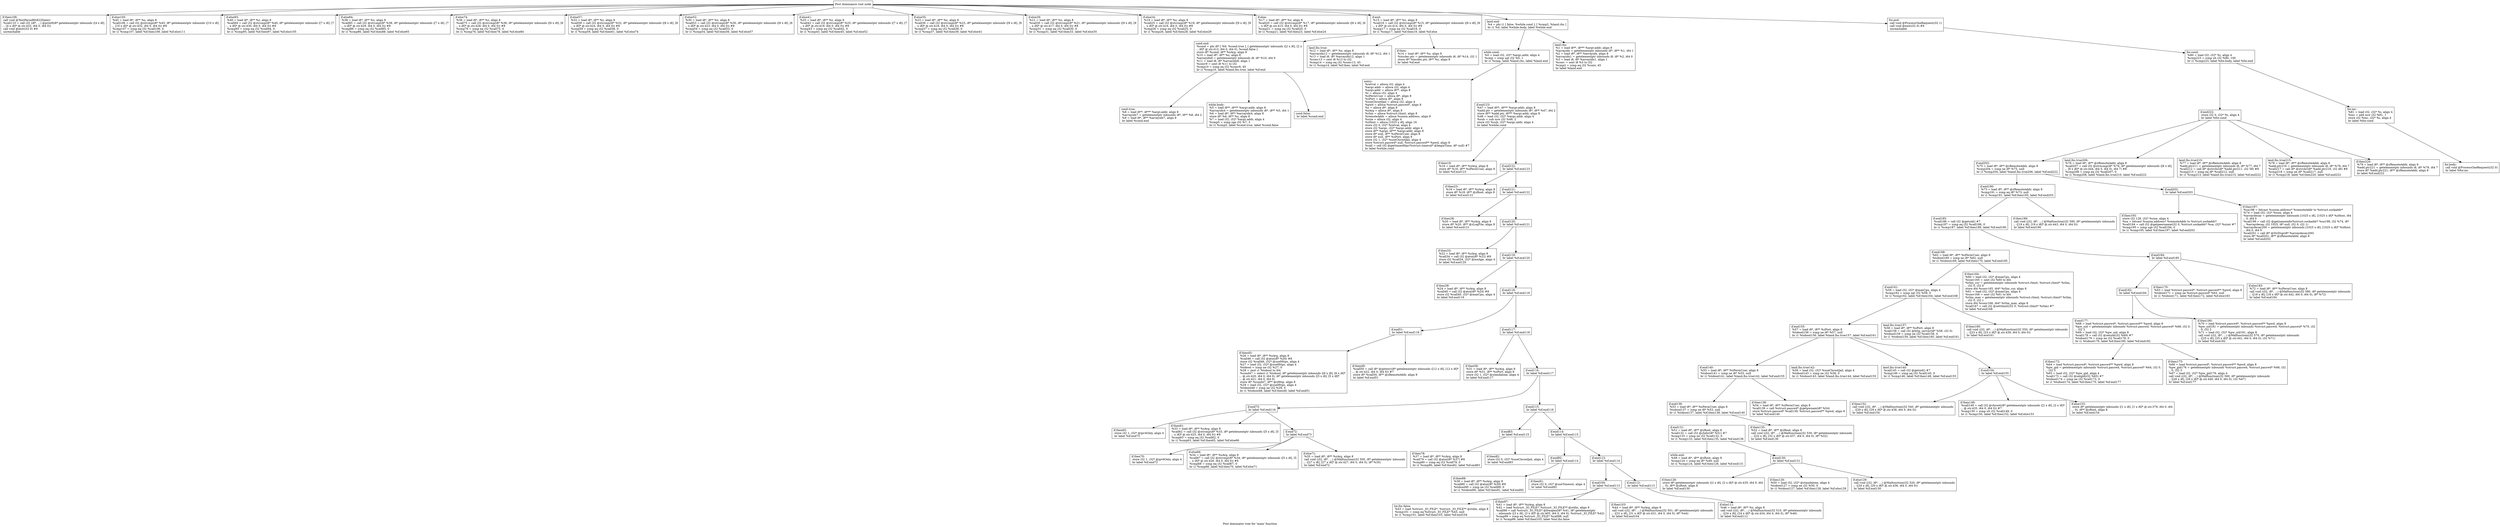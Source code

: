 digraph "Post dominator tree for 'main' function" {
	label="Post dominator tree for 'main' function";

	Node0x22c4cd0 [shape=record,label="{Post dominance root node}"];
	Node0x22c4cd0 -> Node0x22a6b10;
	Node0x22c4cd0 -> Node0x22f5d40;
	Node0x22c4cd0 -> Node0x2312760;
	Node0x22c4cd0 -> Node0x22e9130;
	Node0x22c4cd0 -> Node0x2266f10;
	Node0x22c4cd0 -> Node0x23037c0;
	Node0x22c4cd0 -> Node0x22c57a0;
	Node0x22c4cd0 -> Node0x2270620;
	Node0x22c4cd0 -> Node0x22d46d0;
	Node0x22c4cd0 -> Node0x22936a0;
	Node0x22c4cd0 -> Node0x22da8b0;
	Node0x22c4cd0 -> Node0x23110d0;
	Node0x22c4cd0 -> Node0x22b4e70;
	Node0x22c4cd0 -> Node0x22cc680;
	Node0x22c4cd0 -> Node0x22f2500;
	Node0x22a6b10 [shape=record,label="{if.then109:                                       \l  call void @TestParseRfc822Date()\l  %call110 = call i32 (i8*, ...) @printf(i8* getelementptr inbounds ([4 x i8],\l... [4 x i8]* @.str.433, i64 0, i64 0))\l  call void @exit(i32 0) #9\l  unreachable\l}"];
	Node0x22f5d40 [shape=record,label="{if.else105:                                       \l  %45 = load i8*, i8** %z, align 8\l  %call106 = call i32 @strcmp(i8* %45, i8* getelementptr inbounds ([10 x i8],\l... [10 x i8]* @.str.432, i64 0, i64 0)) #8\l  %cmp107 = icmp eq i32 %call106, 0\l  br i1 %cmp107, label %if.then109, label %if.else111\l}"];
	Node0x2312760 [shape=record,label="{if.else93:                                        \l  %40 = load i8*, i8** %z, align 8\l  %call94 = call i32 @strcmp(i8* %40, i8* getelementptr inbounds ([7 x i8], [7\l... x i8]* @.str.430, i64 0, i64 0)) #8\l  %cmp95 = icmp eq i32 %call94, 0\l  br i1 %cmp95, label %if.then97, label %if.else105\l}"];
	Node0x22e9130 [shape=record,label="{if.else84:                                        \l  %38 = load i8*, i8** %z, align 8\l  %call85 = call i32 @strcmp(i8* %38, i8* getelementptr inbounds ([7 x i8], [7\l... x i8]* @.str.429, i64 0, i64 0)) #8\l  %cmp86 = icmp eq i32 %call85, 0\l  br i1 %cmp86, label %if.then88, label %if.else93\l}"];
	Node0x2266f10 [shape=record,label="{if.else74:                                        \l  %36 = load i8*, i8** %z, align 8\l  %call75 = call i32 @strcmp(i8* %36, i8* getelementptr inbounds ([6 x i8], [6\l... x i8]* @.str.428, i64 0, i64 0)) #8\l  %cmp76 = icmp eq i32 %call75, 0\l  br i1 %cmp76, label %if.then78, label %if.else84\l}"];
	Node0x23037c0 [shape=record,label="{if.else57:                                        \l  %32 = load i8*, i8** %z, align 8\l  %call58 = call i32 @strcmp(i8* %32, i8* getelementptr inbounds ([8 x i8], [8\l... x i8]* @.str.424, i64 0, i64 0)) #8\l  %cmp59 = icmp eq i32 %call58, 0\l  br i1 %cmp59, label %if.then61, label %if.else74\l}"];
	Node0x22c57a0 [shape=record,label="{if.else52:                                        \l  %30 = load i8*, i8** %z, align 8\l  %call53 = call i32 @strcmp(i8* %30, i8* getelementptr inbounds ([6 x i8], [6\l... x i8]* @.str.423, i64 0, i64 0)) #8\l  %cmp54 = icmp eq i32 %call53, 0\l  br i1 %cmp54, label %if.then56, label %if.else57\l}"];
	Node0x2270620 [shape=record,label="{if.else41:                                        \l  %25 = load i8*, i8** %z, align 8\l  %call42 = call i32 @strcmp(i8* %25, i8* getelementptr inbounds ([7 x i8], [7\l... x i8]* @.str.419, i64 0, i64 0)) #8\l  %cmp43 = icmp eq i32 %call42, 0\l  br i1 %cmp43, label %if.then45, label %if.else52\l}"];
	Node0x22d46d0 [shape=record,label="{if.else35:                                        \l  %23 = load i8*, i8** %z, align 8\l  %call36 = call i32 @strcmp(i8* %23, i8* getelementptr inbounds ([9 x i8], [9\l... x i8]* @.str.418, i64 0, i64 0)) #8\l  %cmp37 = icmp eq i32 %call36, 0\l  br i1 %cmp37, label %if.then39, label %if.else41\l}"];
	Node0x22936a0 [shape=record,label="{if.else29:                                        \l  %21 = load i8*, i8** %z, align 8\l  %call30 = call i32 @strcmp(i8* %21, i8* getelementptr inbounds ([9 x i8], [9\l... x i8]* @.str.417, i64 0, i64 0)) #8\l  %cmp31 = icmp eq i32 %call30, 0\l  br i1 %cmp31, label %if.then33, label %if.else35\l}"];
	Node0x22da8b0 [shape=record,label="{if.else24:                                        \l  %19 = load i8*, i8** %z, align 8\l  %call25 = call i32 @strcmp(i8* %19, i8* getelementptr inbounds ([9 x i8], [9\l... x i8]* @.str.416, i64 0, i64 0)) #8\l  %cmp26 = icmp eq i32 %call25, 0\l  br i1 %cmp26, label %if.then28, label %if.else29\l}"];
	Node0x23110d0 [shape=record,label="{if.else:                                          \l  %17 = load i8*, i8** %z, align 8\l  %call20 = call i32 @strcmp(i8* %17, i8* getelementptr inbounds ([6 x i8], [6\l... x i8]* @.str.415, i64 0, i64 0)) #8\l  %cmp21 = icmp eq i32 %call20, 0\l  br i1 %cmp21, label %if.then23, label %if.else24\l}"];
	Node0x22b4e70 [shape=record,label="{if.end:                                           \l  %15 = load i8*, i8** %z, align 8\l  %call16 = call i32 @strcmp(i8* %15, i8* getelementptr inbounds ([6 x i8], [6\l... x i8]* @.str.414, i64 0, i64 0)) #8\l  %cmp17 = icmp eq i32 %call16, 0\l  br i1 %cmp17, label %if.then19, label %if.else\l}"];
	Node0x22b4e70 -> Node0x22fc350;
	Node0x22b4e70 -> Node0x22cead0;
	Node0x22b4e70 -> Node0x22cc090;
	Node0x22fc350 [shape=record,label="{cond.end:                                         \l  %cond = phi i8* [ %9, %cond.true ], [ getelementptr inbounds ([2 x i8], [2 x\l... i8]* @.str.413, i64 0, i64 0), %cond.false ]\l  store i8* %cond, i8** %zArg, align 8\l  %10 = load i8*, i8** %z, align 8\l  %arrayidx8 = getelementptr inbounds i8, i8* %10, i64 0\l  %11 = load i8, i8* %arrayidx8, align 1\l  %conv9 = sext i8 %11 to i32\l  %cmp10 = icmp eq i32 %conv9, 45\l  br i1 %cmp10, label %land.lhs.true, label %if.end\l}"];
	Node0x22fc350 -> Node0x22a7830;
	Node0x22fc350 -> Node0x22d1870;
	Node0x22fc350 -> Node0x22e8260;
	Node0x22a7830 [shape=record,label="{cond.true:                                        \l  %8 = load i8**, i8*** %argv.addr, align 8\l  %arrayidx7 = getelementptr inbounds i8*, i8** %8, i64 2\l  %9 = load i8*, i8** %arrayidx7, align 8\l  br label %cond.end\l}"];
	Node0x22d1870 [shape=record,label="{while.body:                                       \l  %5 = load i8**, i8*** %argv.addr, align 8\l  %arrayidx4 = getelementptr inbounds i8*, i8** %5, i64 1\l  %6 = load i8*, i8** %arrayidx4, align 8\l  store i8* %6, i8** %z, align 8\l  %7 = load i32, i32* %argc.addr, align 4\l  %cmp5 = icmp sge i32 %7, 3\l  br i1 %cmp5, label %cond.true, label %cond.false\l}"];
	Node0x22e8260 [shape=record,label="{cond.false:                                       \l  br label %cond.end\l}"];
	Node0x22cead0 [shape=record,label="{land.lhs.true:                                    \l  %12 = load i8*, i8** %z, align 8\l  %arrayidx12 = getelementptr inbounds i8, i8* %12, i64 1\l  %13 = load i8, i8* %arrayidx12, align 1\l  %conv13 = sext i8 %13 to i32\l  %cmp14 = icmp eq i32 %conv13, 45\l  br i1 %cmp14, label %if.then, label %if.end\l}"];
	Node0x22cc090 [shape=record,label="{if.then:                                          \l  %14 = load i8*, i8** %z, align 8\l  %incdec.ptr = getelementptr inbounds i8, i8* %14, i32 1\l  store i8* %incdec.ptr, i8** %z, align 8\l  br label %if.end\l}"];
	Node0x22cc680 [shape=record,label="{land.end:                                         \l  %4 = phi i1 [ false, %while.cond ], [ %cmp2, %land.rhs ]\l  br i1 %4, label %while.body, label %while.end\l}"];
	Node0x22cc680 -> Node0x22cdb80;
	Node0x22cc680 -> Node0x22f70a0;
	Node0x22cdb80 [shape=record,label="{while.cond:                                       \l  %0 = load i32, i32* %argc.addr, align 4\l  %cmp = icmp sgt i32 %0, 1\l  br i1 %cmp, label %land.rhs, label %land.end\l}"];
	Node0x22cdb80 -> Node0x22cd520;
	Node0x22cdb80 -> Node0x22dc400;
	Node0x22cd520 [shape=record,label="{entry:\l  %retval = alloca i32, align 4\l  %argc.addr = alloca i32, align 4\l  %argv.addr = alloca i8**, align 8\l  %i = alloca i32, align 4\l  %zPermUser = alloca i8*, align 8\l  %zPort = alloca i8*, align 8\l  %useChrootJail = alloca i32, align 4\l  %pwd = alloca %struct.passwd*, align 8\l  %z = alloca i8*, align 8\l  %zArg = alloca i8*, align 8\l  %rlim = alloca %struct.rlimit, align 8\l  %remoteAddr = alloca %union.address, align 8\l  %size = alloca i32, align 4\l  %zHost = alloca [1025 x i8], align 16\l  store i32 0, i32* %retval, align 4\l  store i32 %argc, i32* %argc.addr, align 4\l  store i8** %argv, i8*** %argv.addr, align 8\l  store i8* null, i8** %zPermUser, align 8\l  store i8* null, i8** %zPort, align 8\l  store i32 1, i32* %useChrootJail, align 4\l  store %struct.passwd* null, %struct.passwd** %pwd, align 8\l  %call = call i32 @gettimeofday(%struct.timeval* @beginTime, i8* null) #7\l  br label %while.cond\l}"];
	Node0x22dc400 [shape=record,label="{if.end123:                                        \l  %47 = load i8**, i8*** %argv.addr, align 8\l  %add.ptr = getelementptr inbounds i8*, i8** %47, i64 2\l  store i8** %add.ptr, i8*** %argv.addr, align 8\l  %48 = load i32, i32* %argc.addr, align 4\l  %sub = sub nsw i32 %48, 2\l  store i32 %sub, i32* %argc.addr, align 4\l  br label %while.cond\l}"];
	Node0x22dc400 -> Node0x2237920;
	Node0x22dc400 -> Node0x22c6ce0;
	Node0x2237920 [shape=record,label="{if.then19:                                        \l  %16 = load i8*, i8** %zArg, align 8\l  store i8* %16, i8** %zPermUser, align 8\l  br label %if.end123\l}"];
	Node0x22c6ce0 [shape=record,label="{if.end122:                                        \l  br label %if.end123\l}"];
	Node0x22c6ce0 -> Node0x223f800;
	Node0x22c6ce0 -> Node0x225fd20;
	Node0x223f800 [shape=record,label="{if.then23:                                        \l  %18 = load i8*, i8** %zArg, align 8\l  store i8* %18, i8** @zRoot, align 8\l  br label %if.end122\l}"];
	Node0x225fd20 [shape=record,label="{if.end121:                                        \l  br label %if.end122\l}"];
	Node0x225fd20 -> Node0x2296a40;
	Node0x225fd20 -> Node0x2256360;
	Node0x2296a40 [shape=record,label="{if.then28:                                        \l  %20 = load i8*, i8** %zArg, align 8\l  store i8* %20, i8** @zLogFile, align 8\l  br label %if.end121\l}"];
	Node0x2256360 [shape=record,label="{if.end120:                                        \l  br label %if.end121\l}"];
	Node0x2256360 -> Node0x2272ff0;
	Node0x2256360 -> Node0x22d2110;
	Node0x2272ff0 [shape=record,label="{if.then33:                                        \l  %22 = load i8*, i8** %zArg, align 8\l  %call34 = call i32 @atoi(i8* %22) #8\l  store i32 %call34, i32* @mxAge, align 4\l  br label %if.end120\l}"];
	Node0x22d2110 [shape=record,label="{if.end119:                                        \l  br label %if.end120\l}"];
	Node0x22d2110 -> Node0x22b9290;
	Node0x22d2110 -> Node0x22c49d0;
	Node0x22b9290 [shape=record,label="{if.then39:                                        \l  %24 = load i8*, i8** %zArg, align 8\l  %call40 = call i32 @atoi(i8* %24) #8\l  store i32 %call40, i32* @maxCpu, align 4\l  br label %if.end119\l}"];
	Node0x22c49d0 [shape=record,label="{if.end118:                                        \l  br label %if.end119\l}"];
	Node0x22c49d0 -> Node0x2284920;
	Node0x22c49d0 -> Node0x22b3210;
	Node0x2284920 [shape=record,label="{if.end51:                                         \l  br label %if.end118\l}"];
	Node0x2284920 -> Node0x22cc920;
	Node0x2284920 -> Node0x2277400;
	Node0x22cc920 [shape=record,label="{if.then45:                                        \l  %26 = load i8*, i8** %zArg, align 8\l  %call46 = call i32 @atoi(i8* %26) #8\l  store i32 %call46, i32* @useHttps, align 4\l  %27 = load i32, i32* @useHttps, align 4\l  %tobool = icmp ne i32 %27, 0\l  %28 = zext i1 %tobool to i64\l  %cond47 = select i1 %tobool, i8* getelementptr inbounds ([6 x i8], [6 x i8]*\l... @.str.420, i64 0, i64 0), i8* getelementptr inbounds ([5 x i8], [5 x i8]*\l... @.str.421, i64 0, i64 0)\l  store i8* %cond47, i8** @zHttp, align 8\l  %29 = load i32, i32* @useHttps, align 4\l  %tobool48 = icmp ne i32 %29, 0\l  br i1 %tobool48, label %if.then49, label %if.end51\l}"];
	Node0x2277400 [shape=record,label="{if.then49:                                        \l  %call50 = call i8* @getenv(i8* getelementptr inbounds ([12 x i8], [12 x i8]*\l... @.str.422, i64 0, i64 0)) #7\l  store i8* %call50, i8** @zRemoteAddr, align 8\l  br label %if.end51\l}"];
	Node0x22b3210 [shape=record,label="{if.end117:                                        \l  br label %if.end118\l}"];
	Node0x22b3210 -> Node0x22e0e20;
	Node0x22b3210 -> Node0x22b41c0;
	Node0x22e0e20 [shape=record,label="{if.then56:                                        \l  %31 = load i8*, i8** %zArg, align 8\l  store i8* %31, i8** %zPort, align 8\l  store i32 1, i32* @standalone, align 4\l  br label %if.end117\l}"];
	Node0x22b41c0 [shape=record,label="{if.end116:                                        \l  br label %if.end117\l}"];
	Node0x22b41c0 -> Node0x230d3c0;
	Node0x22b41c0 -> Node0x224bf00;
	Node0x230d3c0 [shape=record,label="{if.end73:                                         \l  br label %if.end116\l}"];
	Node0x230d3c0 -> Node0x22a0710;
	Node0x230d3c0 -> Node0x22cb260;
	Node0x230d3c0 -> Node0x22fdf20;
	Node0x22a0710 [shape=record,label="{if.then65:                                        \l  store i32 1, i32* @ipv4Only, align 4\l  br label %if.end73\l}"];
	Node0x22cb260 [shape=record,label="{if.then61:                                        \l  %33 = load i8*, i8** %zArg, align 8\l  %call62 = call i32 @strcmp(i8* %33, i8* getelementptr inbounds ([5 x i8], [5\l... x i8]* @.str.425, i64 0, i64 0)) #8\l  %cmp63 = icmp eq i32 %call62, 0\l  br i1 %cmp63, label %if.then65, label %if.else66\l}"];
	Node0x22fdf20 [shape=record,label="{if.end72:                                         \l  br label %if.end73\l}"];
	Node0x22fdf20 -> Node0x22a1de0;
	Node0x22fdf20 -> Node0x22d16d0;
	Node0x22fdf20 -> Node0x230b4f0;
	Node0x22a1de0 [shape=record,label="{if.then70:                                        \l  store i32 1, i32* @ipv6Only, align 4\l  br label %if.end72\l}"];
	Node0x22d16d0 [shape=record,label="{if.else66:                                        \l  %34 = load i8*, i8** %zArg, align 8\l  %call67 = call i32 @strcmp(i8* %34, i8* getelementptr inbounds ([5 x i8], [5\l... x i8]* @.str.426, i64 0, i64 0)) #8\l  %cmp68 = icmp eq i32 %call67, 0\l  br i1 %cmp68, label %if.then70, label %if.else71\l}"];
	Node0x230b4f0 [shape=record,label="{if.else71:                                        \l  %35 = load i8*, i8** %zArg, align 8\l  call void (i32, i8*, ...) @Malfunction(i32 500, i8* getelementptr inbounds\l... ([27 x i8], [27 x i8]* @.str.427, i64 0, i64 0), i8* %35)\l  br label %if.end72\l}"];
	Node0x224bf00 [shape=record,label="{if.end115:                                        \l  br label %if.end116\l}"];
	Node0x224bf00 -> Node0x22c2120;
	Node0x224bf00 -> Node0x22cbb50;
	Node0x22c2120 [shape=record,label="{if.end83:                                         \l  br label %if.end115\l}"];
	Node0x22c2120 -> Node0x22344d0;
	Node0x22c2120 -> Node0x22cbdf0;
	Node0x22344d0 [shape=record,label="{if.then78:                                        \l  %37 = load i8*, i8** %zArg, align 8\l  %call79 = call i32 @atoi(i8* %37) #8\l  %cmp80 = icmp eq i32 %call79, 0\l  br i1 %cmp80, label %if.then82, label %if.end83\l}"];
	Node0x22cbdf0 [shape=record,label="{if.then82:                                        \l  store i32 0, i32* %useChrootJail, align 4\l  br label %if.end83\l}"];
	Node0x22cbb50 [shape=record,label="{if.end114:                                        \l  br label %if.end115\l}"];
	Node0x22cbb50 -> Node0x2272b40;
	Node0x22cbb50 -> Node0x22ea680;
	Node0x2272b40 [shape=record,label="{if.end92:                                         \l  br label %if.end114\l}"];
	Node0x2272b40 -> Node0x225eb10;
	Node0x2272b40 -> Node0x2206170;
	Node0x225eb10 [shape=record,label="{if.then88:                                        \l  %39 = load i8*, i8** %zArg, align 8\l  %call89 = call i32 @atoi(i8* %39) #8\l  %tobool90 = icmp ne i32 %call89, 0\l  br i1 %tobool90, label %if.then91, label %if.end92\l}"];
	Node0x2206170 [shape=record,label="{if.then91:                                        \l  store i32 0, i32* @useTimeout, align 4\l  br label %if.end92\l}"];
	Node0x22ea680 [shape=record,label="{if.end113:                                        \l  br label %if.end114\l}"];
	Node0x22ea680 -> Node0x22f6de0;
	Node0x22ea680 -> Node0x22b2560;
	Node0x22f6de0 [shape=record,label="{if.end104:                                        \l  br label %if.end113\l}"];
	Node0x22f6de0 -> Node0x22f9ca0;
	Node0x22f6de0 -> Node0x22c8de0;
	Node0x22f6de0 -> Node0x22dc820;
	Node0x22f9ca0 [shape=record,label="{lor.lhs.false:                                    \l  %43 = load %struct._IO_FILE*, %struct._IO_FILE** @stdin, align 8\l  %cmp101 = icmp eq %struct._IO_FILE* %43, null\l  br i1 %cmp101, label %if.then103, label %if.end104\l}"];
	Node0x22c8de0 [shape=record,label="{if.then97:                                        \l  %41 = load i8*, i8** %zArg, align 8\l  %42 = load %struct._IO_FILE*, %struct._IO_FILE** @stdin, align 8\l  %call98 = call %struct._IO_FILE* @freopen(i8* %41, i8* getelementptr\l... inbounds ([3 x i8], [3 x i8]* @.str.405, i64 0, i64 0), %struct._IO_FILE* %42)\l  %cmp99 = icmp eq %struct._IO_FILE* %call98, null\l  br i1 %cmp99, label %if.then103, label %lor.lhs.false\l}"];
	Node0x22dc820 [shape=record,label="{if.then103:                                       \l  %44 = load i8*, i8** %zArg, align 8\l  call void (i32, i8*, ...) @Malfunction(i32 501, i8* getelementptr inbounds\l... ([31 x i8], [31 x i8]* @.str.431, i64 0, i64 0), i8* %44)\l  br label %if.end104\l}"];
	Node0x22b2560 [shape=record,label="{if.end112:                                        \l  br label %if.end113\l}"];
	Node0x22b2560 -> Node0x22acc20;
	Node0x22acc20 [shape=record,label="{if.else111:                                       \l  %46 = load i8*, i8** %z, align 8\l  call void (i32, i8*, ...) @Malfunction(i32 510, i8* getelementptr inbounds\l... ([24 x i8], [24 x i8]* @.str.434, i64 0, i64 0), i8* %46)\l  br label %if.end112\l}"];
	Node0x22f70a0 [shape=record,label="{land.rhs:                                         \l  %1 = load i8**, i8*** %argv.addr, align 8\l  %arrayidx = getelementptr inbounds i8*, i8** %1, i64 1\l  %2 = load i8*, i8** %arrayidx, align 8\l  %arrayidx1 = getelementptr inbounds i8, i8* %2, i64 0\l  %3 = load i8, i8* %arrayidx1, align 1\l  %conv = sext i8 %3 to i32\l  %cmp2 = icmp eq i32 %conv, 45\l  br label %land.end\l}"];
	Node0x22f2500 [shape=record,label="{for.end:                                          \l  call void @ProcessOneRequest(i32 1)\l  call void @exit(i32 0) #9\l  unreachable\l}"];
	Node0x22f2500 -> Node0x23042f0;
	Node0x23042f0 [shape=record,label="{for.cond:                                         \l  %80 = load i32, i32* %i, align 4\l  %cmp223 = icmp slt i32 %80, 100\l  br i1 %cmp223, label %for.body, label %for.end\l}"];
	Node0x23042f0 -> Node0x22f7c50;
	Node0x23042f0 -> Node0x22f52a0;
	Node0x22f7c50 [shape=record,label="{if.end222:                                        \l  store i32 0, i32* %i, align 4\l  br label %for.cond\l}"];
	Node0x22f7c50 -> Node0x22f0bb0;
	Node0x22f7c50 -> Node0x22d40a0;
	Node0x22f7c50 -> Node0x22e9280;
	Node0x22f7c50 -> Node0x2237a50;
	Node0x22f7c50 -> Node0x2239e10;
	Node0x22f0bb0 [shape=record,label="{if.end203:                                        \l  %75 = load i8*, i8** @zRemoteAddr, align 8\l  %cmp204 = icmp ne i8* %75, null\l  br i1 %cmp204, label %land.lhs.true206, label %if.end222\l}"];
	Node0x22f0bb0 -> Node0x2284790;
	Node0x22f0bb0 -> Node0x2282d80;
	Node0x2284790 [shape=record,label="{if.end190:                                        \l  %73 = load i8*, i8** @zRemoteAddr, align 8\l  %cmp191 = icmp eq i8* %73, null\l  br i1 %cmp191, label %if.then193, label %if.end203\l}"];
	Node0x2284790 -> Node0x2311890;
	Node0x2284790 -> Node0x2308130;
	Node0x2311890 [shape=record,label="{if.end185:                                        \l  %call186 = call i32 @getuid() #7\l  %cmp187 = icmp eq i32 %call186, 0\l  br i1 %cmp187, label %if.then189, label %if.end190\l}"];
	Node0x2311890 -> Node0x2262ab0;
	Node0x2311890 -> Node0x2267ea0;
	Node0x2262ab0 [shape=record,label="{if.end168:                                        \l  %62 = load i8*, i8** %zPermUser, align 8\l  %tobool169 = icmp ne i8* %62, null\l  br i1 %tobool169, label %if.then170, label %if.end185\l}"];
	Node0x2262ab0 -> Node0x22437d0;
	Node0x2262ab0 -> Node0x22e8c80;
	Node0x22437d0 [shape=record,label="{if.end161:                                        \l  %59 = load i32, i32* @maxCpu, align 4\l  %cmp162 = icmp sgt i32 %59, 0\l  br i1 %cmp162, label %if.then164, label %if.end168\l}"];
	Node0x22437d0 -> Node0x2254f20;
	Node0x22437d0 -> Node0x2244750;
	Node0x22437d0 -> Node0x22e4e50;
	Node0x2254f20 [shape=record,label="{if.end155:                                        \l  %57 = load i8*, i8** %zPort, align 8\l  %tobool156 = icmp ne i8* %57, null\l  br i1 %tobool156, label %land.lhs.true157, label %if.end161\l}"];
	Node0x2254f20 -> Node0x225ccf0;
	Node0x2254f20 -> Node0x22e7c20;
	Node0x2254f20 -> Node0x2290a20;
	Node0x2254f20 -> Node0x22f2650;
	Node0x225ccf0 [shape=record,label="{if.end140:                                        \l  %55 = load i8*, i8** %zPermUser, align 8\l  %tobool141 = icmp ne i8* %55, null\l  br i1 %tobool141, label %land.lhs.true142, label %if.end155\l}"];
	Node0x225ccf0 -> Node0x22b1a00;
	Node0x225ccf0 -> Node0x2288670;
	Node0x22b1a00 [shape=record,label="{if.end136:                                        \l  %53 = load i8*, i8** %zPermUser, align 8\l  %tobool137 = icmp ne i8* %53, null\l  br i1 %tobool137, label %if.then138, label %if.end140\l}"];
	Node0x22b1a00 -> Node0x22f23b0;
	Node0x22b1a00 -> Node0x2302bc0;
	Node0x22f23b0 [shape=record,label="{if.end131:                                        \l  %51 = load i8*, i8** @zRoot, align 8\l  %call132 = call i32 @chdir(i8* %51) #7\l  %cmp133 = icmp ne i32 %call132, 0\l  br i1 %cmp133, label %if.then135, label %if.end136\l}"];
	Node0x22f23b0 -> Node0x22c2e40;
	Node0x22f23b0 -> Node0x22f2280;
	Node0x22c2e40 [shape=record,label="{while.end:                                        \l  %49 = load i8*, i8** @zRoot, align 8\l  %cmp124 = icmp eq i8* %49, null\l  br i1 %cmp124, label %if.then126, label %if.end131\l}"];
	Node0x22f2280 [shape=record,label="{if.end130:                                        \l  br label %if.end131\l}"];
	Node0x22f2280 -> Node0x2309f90;
	Node0x22f2280 -> Node0x2239f10;
	Node0x22f2280 -> Node0x2293450;
	Node0x2309f90 [shape=record,label="{if.then128:                                       \l  store i8* getelementptr inbounds ([2 x i8], [2 x i8]* @.str.435, i64 0, i64\l... 0), i8** @zRoot, align 8\l  br label %if.end130\l}"];
	Node0x2239f10 [shape=record,label="{if.then126:                                       \l  %50 = load i32, i32* @standalone, align 4\l  %tobool127 = icmp ne i32 %50, 0\l  br i1 %tobool127, label %if.then128, label %if.else129\l}"];
	Node0x2293450 [shape=record,label="{if.else129:                                       \l  call void (i32, i8*, ...) @Malfunction(i32 520, i8* getelementptr inbounds\l... ([20 x i8], [20 x i8]* @.str.436, i64 0, i64 0))\l  br label %if.end130\l}"];
	Node0x2302bc0 [shape=record,label="{if.then135:                                       \l  %52 = load i8*, i8** @zRoot, align 8\l  call void (i32, i8*, ...) @Malfunction(i32 530, i8* getelementptr inbounds\l... ([32 x i8], [32 x i8]* @.str.437, i64 0, i64 0), i8* %52)\l  br label %if.end136\l}"];
	Node0x2288670 [shape=record,label="{if.then138:                                       \l  %54 = load i8*, i8** %zPermUser, align 8\l  %call139 = call %struct.passwd* @getpwnam(i8* %54)\l  store %struct.passwd* %call139, %struct.passwd** %pwd, align 8\l  br label %if.end140\l}"];
	Node0x22e7c20 [shape=record,label="{land.lhs.true142:                                 \l  %56 = load i32, i32* %useChrootJail, align 4\l  %tobool143 = icmp ne i32 %56, 0\l  br i1 %tobool143, label %land.lhs.true144, label %if.end155\l}"];
	Node0x2290a20 [shape=record,label="{land.lhs.true144:                                 \l  %call145 = call i32 @getuid() #7\l  %cmp146 = icmp eq i32 %call145, 0\l  br i1 %cmp146, label %if.then148, label %if.end155\l}"];
	Node0x22f2650 [shape=record,label="{if.end154:                                        \l  br label %if.end155\l}"];
	Node0x22f2650 -> Node0x22579f0;
	Node0x22f2650 -> Node0x22dec00;
	Node0x22f2650 -> Node0x22cbc20;
	Node0x22579f0 [shape=record,label="{if.then152:                                       \l  call void (i32, i8*, ...) @Malfunction(i32 540, i8* getelementptr inbounds\l... ([29 x i8], [29 x i8]* @.str.438, i64 0, i64 0))\l  br label %if.end154\l}"];
	Node0x22dec00 [shape=record,label="{if.then148:                                       \l  %call149 = call i32 @chroot(i8* getelementptr inbounds ([2 x i8], [2 x i8]*\l... @.str.435, i64 0, i64 0)) #7\l  %cmp150 = icmp slt i32 %call149, 0\l  br i1 %cmp150, label %if.then152, label %if.else153\l}"];
	Node0x22cbc20 [shape=record,label="{if.else153:                                       \l  store i8* getelementptr inbounds ([1 x i8], [1 x i8]* @.str.379, i64 0, i64\l... 0), i8** @zRoot, align 8\l  br label %if.end154\l}"];
	Node0x2244750 [shape=record,label="{land.lhs.true157:                                 \l  %58 = load i8*, i8** %zPort, align 8\l  %call158 = call i32 @http_server(i8* %58, i32 0)\l  %tobool159 = icmp ne i32 %call158, 0\l  br i1 %tobool159, label %if.then160, label %if.end161\l}"];
	Node0x22e4e50 [shape=record,label="{if.then160:                                       \l  call void (i32, i8*, ...) @Malfunction(i32 550, i8* getelementptr inbounds\l... ([23 x i8], [23 x i8]* @.str.439, i64 0, i64 0))\l  br label %if.end161\l}"];
	Node0x22e8c80 [shape=record,label="{if.then164:                                       \l  %60 = load i32, i32* @maxCpu, align 4\l  %conv165 = sext i32 %60 to i64\l  %rlim_cur = getelementptr inbounds %struct.rlimit, %struct.rlimit* %rlim,\l... i32 0, i32 0\l  store i64 %conv165, i64* %rlim_cur, align 8\l  %61 = load i32, i32* @maxCpu, align 4\l  %conv166 = sext i32 %61 to i64\l  %rlim_max = getelementptr inbounds %struct.rlimit, %struct.rlimit* %rlim,\l... i32 0, i32 1\l  store i64 %conv166, i64* %rlim_max, align 8\l  %call167 = call i32 @setrlimit(i32 0, %struct.rlimit* %rlim) #7\l  br label %if.end168\l}"];
	Node0x2267ea0 [shape=record,label="{if.end184:                                        \l  br label %if.end185\l}"];
	Node0x2267ea0 -> Node0x2238430;
	Node0x2267ea0 -> Node0x2275ab0;
	Node0x2267ea0 -> Node0x2319a70;
	Node0x2238430 [shape=record,label="{if.end182:                                        \l  br label %if.end184\l}"];
	Node0x2238430 -> Node0x2284070;
	Node0x2238430 -> Node0x22d83f0;
	Node0x2284070 [shape=record,label="{if.end177:                                        \l  %68 = load %struct.passwd*, %struct.passwd** %pwd, align 8\l  %pw_uid = getelementptr inbounds %struct.passwd, %struct.passwd* %68, i32 0,\l... i32 2\l  %69 = load i32, i32* %pw_uid, align 8\l  %call178 = call i32 @setuid(i32 %69) #7\l  %tobool179 = icmp ne i32 %call178, 0\l  br i1 %tobool179, label %if.then180, label %if.end182\l}"];
	Node0x2284070 -> Node0x23115d0;
	Node0x2284070 -> Node0x22635b0;
	Node0x23115d0 [shape=record,label="{if.then172:                                       \l  %64 = load %struct.passwd*, %struct.passwd** %pwd, align 8\l  %pw_gid = getelementptr inbounds %struct.passwd, %struct.passwd* %64, i32 0,\l... i32 3\l  %65 = load i32, i32* %pw_gid, align 4\l  %call173 = call i32 @setgid(i32 %65) #7\l  %tobool174 = icmp ne i32 %call173, 0\l  br i1 %tobool174, label %if.then175, label %if.end177\l}"];
	Node0x22635b0 [shape=record,label="{if.then175:                                       \l  %66 = load %struct.passwd*, %struct.passwd** %pwd, align 8\l  %pw_gid176 = getelementptr inbounds %struct.passwd, %struct.passwd* %66, i32\l... 0, i32 3\l  %67 = load i32, i32* %pw_gid176, align 4\l  call void (i32, i8*, ...) @Malfunction(i32 560, i8* getelementptr inbounds\l... ([26 x i8], [26 x i8]* @.str.440, i64 0, i64 0), i32 %67)\l  br label %if.end177\l}"];
	Node0x22d83f0 [shape=record,label="{if.then180:                                       \l  %70 = load %struct.passwd*, %struct.passwd** %pwd, align 8\l  %pw_uid181 = getelementptr inbounds %struct.passwd, %struct.passwd* %70, i32\l... 0, i32 2\l  %71 = load i32, i32* %pw_uid181, align 8\l  call void (i32, i8*, ...) @Malfunction(i32 570, i8* getelementptr inbounds\l... ([25 x i8], [25 x i8]* @.str.441, i64 0, i64 0), i32 %71)\l  br label %if.end182\l}"];
	Node0x2275ab0 [shape=record,label="{if.then170:                                       \l  %63 = load %struct.passwd*, %struct.passwd** %pwd, align 8\l  %tobool171 = icmp ne %struct.passwd* %63, null\l  br i1 %tobool171, label %if.then172, label %if.else183\l}"];
	Node0x2319a70 [shape=record,label="{if.else183:                                       \l  %72 = load i8*, i8** %zPermUser, align 8\l  call void (i32, i8*, ...) @Malfunction(i32 580, i8* getelementptr inbounds\l... ([18 x i8], [18 x i8]* @.str.442, i64 0, i64 0), i8* %72)\l  br label %if.end184\l}"];
	Node0x2308130 [shape=record,label="{if.then189:                                       \l  call void (i32, i8*, ...) @Malfunction(i32 590, i8* getelementptr inbounds\l... ([19 x i8], [19 x i8]* @.str.443, i64 0, i64 0))\l  br label %if.end190\l}"];
	Node0x2282d80 [shape=record,label="{if.end202:                                        \l  br label %if.end203\l}"];
	Node0x2282d80 -> Node0x2282620;
	Node0x2282d80 -> Node0x22b4070;
	Node0x2282620 [shape=record,label="{if.then193:                                       \l  store i32 128, i32* %size, align 4\l  %sa = bitcast %union.address* %remoteAddr to %struct.sockaddr*\l  %call194 = call i32 @getpeername(i32 0, %struct.sockaddr* %sa, i32* %size) #7\l  %cmp195 = icmp sge i32 %call194, 0\l  br i1 %cmp195, label %if.then197, label %if.end202\l}"];
	Node0x22b4070 [shape=record,label="{if.then197:                                       \l  %sa198 = bitcast %union.address* %remoteAddr to %struct.sockaddr*\l  %74 = load i32, i32* %size, align 4\l  %arraydecay = getelementptr inbounds [1025 x i8], [1025 x i8]* %zHost, i64\l... 0, i64 0\l  %call199 = call i32 @getnameinfo(%struct.sockaddr* %sa198, i32 %74, i8*\l... %arraydecay, i32 1025, i8* null, i32 0, i32 1)\l  %arraydecay200 = getelementptr inbounds [1025 x i8], [1025 x i8]* %zHost,\l... i64 0, i64 0\l  %call201 = call i8* @StrDup(i8* %arraydecay200)\l  store i8* %call201, i8** @zRemoteAddr, align 8\l  br label %if.end202\l}"];
	Node0x22d40a0 [shape=record,label="{land.lhs.true206:                                 \l  %76 = load i8*, i8** @zRemoteAddr, align 8\l  %call207 = call i32 @strncmp(i8* %76, i8* getelementptr inbounds ([8 x i8],\l... [8 x i8]* @.str.444, i64 0, i64 0), i64 7) #8\l  %cmp208 = icmp eq i32 %call207, 0\l  br i1 %cmp208, label %land.lhs.true210, label %if.end222\l}"];
	Node0x22e9280 [shape=record,label="{land.lhs.true210:                                 \l  %77 = load i8*, i8** @zRemoteAddr, align 8\l  %add.ptr211 = getelementptr inbounds i8, i8* %77, i64 7\l  %call212 = call i8* @strchr(i8* %add.ptr211, i32 58) #8\l  %cmp213 = icmp eq i8* %call212, null\l  br i1 %cmp213, label %land.lhs.true215, label %if.end222\l}"];
	Node0x2237a50 [shape=record,label="{land.lhs.true215:                                 \l  %78 = load i8*, i8** @zRemoteAddr, align 8\l  %add.ptr216 = getelementptr inbounds i8, i8* %78, i64 7\l  %call217 = call i8* @strchr(i8* %add.ptr216, i32 46) #8\l  %cmp218 = icmp ne i8* %call217, null\l  br i1 %cmp218, label %if.then220, label %if.end222\l}"];
	Node0x2239e10 [shape=record,label="{if.then220:                                       \l  %79 = load i8*, i8** @zRemoteAddr, align 8\l  %add.ptr221 = getelementptr inbounds i8, i8* %79, i64 7\l  store i8* %add.ptr221, i8** @zRemoteAddr, align 8\l  br label %if.end222\l}"];
	Node0x22f52a0 [shape=record,label="{for.inc:                                          \l  %81 = load i32, i32* %i, align 4\l  %inc = add nsw i32 %81, 1\l  store i32 %inc, i32* %i, align 4\l  br label %for.cond\l}"];
	Node0x22f52a0 -> Node0x22f0f60;
	Node0x22f0f60 [shape=record,label="{for.body:                                         \l  call void @ProcessOneRequest(i32 0)\l  br label %for.inc\l}"];
}
